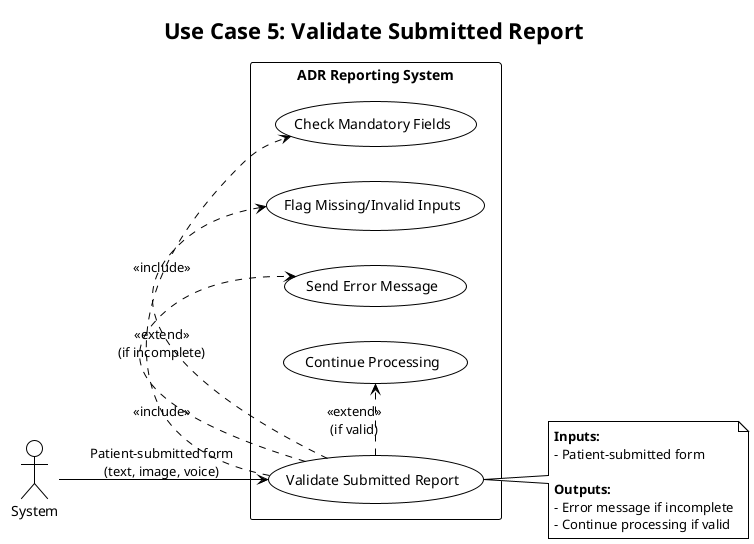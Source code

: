 @startuml usecase5
!theme plain
title Use Case 5: Validate Submitted Report

left to right direction

actor "System" as System
rectangle "ADR Reporting System" {
    usecase "Validate Submitted Report" as UC5
    usecase "Check Mandatory Fields" as UC5_1
    usecase "Flag Missing/Invalid Inputs" as UC5_2
    usecase "Send Error Message" as UC5_3
    usecase "Continue Processing" as UC5_4
}

System --> UC5 : Patient-submitted form\n(text, image, voice)

UC5 .> UC5_1 : <<include>>
UC5 .> UC5_2 : <<include>>
UC5 .> UC5_3 : <<extend>>\n(if incomplete)
UC5 .> UC5_4 : <<extend>>\n(if valid)

note right of UC5
  **Inputs:**
  - Patient-submitted form
  
  **Outputs:**
  - Error message if incomplete
  - Continue processing if valid
end note

@enduml